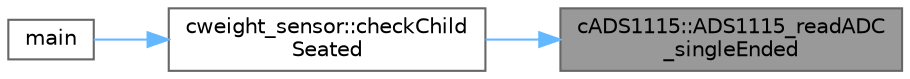 digraph "cADS1115::ADS1115_readADC_singleEnded"
{
 // LATEX_PDF_SIZE
  bgcolor="transparent";
  edge [fontname=Helvetica,fontsize=10,labelfontname=Helvetica,labelfontsize=10];
  node [fontname=Helvetica,fontsize=10,shape=box,height=0.2,width=0.4];
  rankdir="RL";
  Node1 [label="cADS1115::ADS1115_readADC\l_singleEnded",height=0.2,width=0.4,color="gray40", fillcolor="grey60", style="filled", fontcolor="black",tooltip=" "];
  Node1 -> Node2 [dir="back",color="steelblue1",style="solid"];
  Node2 [label="cweight_sensor::checkChild\lSeated",height=0.2,width=0.4,color="grey40", fillcolor="white", style="filled",URL="$classcweight__sensor.html#a49c197f2f6291df529e14ded6d9ff0a3",tooltip=" "];
  Node2 -> Node3 [dir="back",color="steelblue1",style="solid"];
  Node3 [label="main",height=0.2,width=0.4,color="grey40", fillcolor="white", style="filled",URL="$testadc_8cpp.html#ae66f6b31b5ad750f1fe042a706a4e3d4",tooltip=" "];
}

